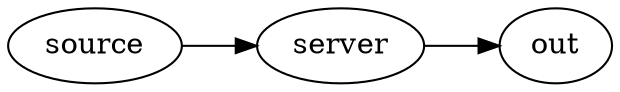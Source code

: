 digraph untitled {
    comment=" undefined 0 undefined undefined True False 0 10 " rankdir=LR
    0 [label=source comment=1]
    1 [label=server comment=" 2 None 0 None undefined "]
    2 [label=out comment=3]
    0 -> 1
    1 -> 2
}
